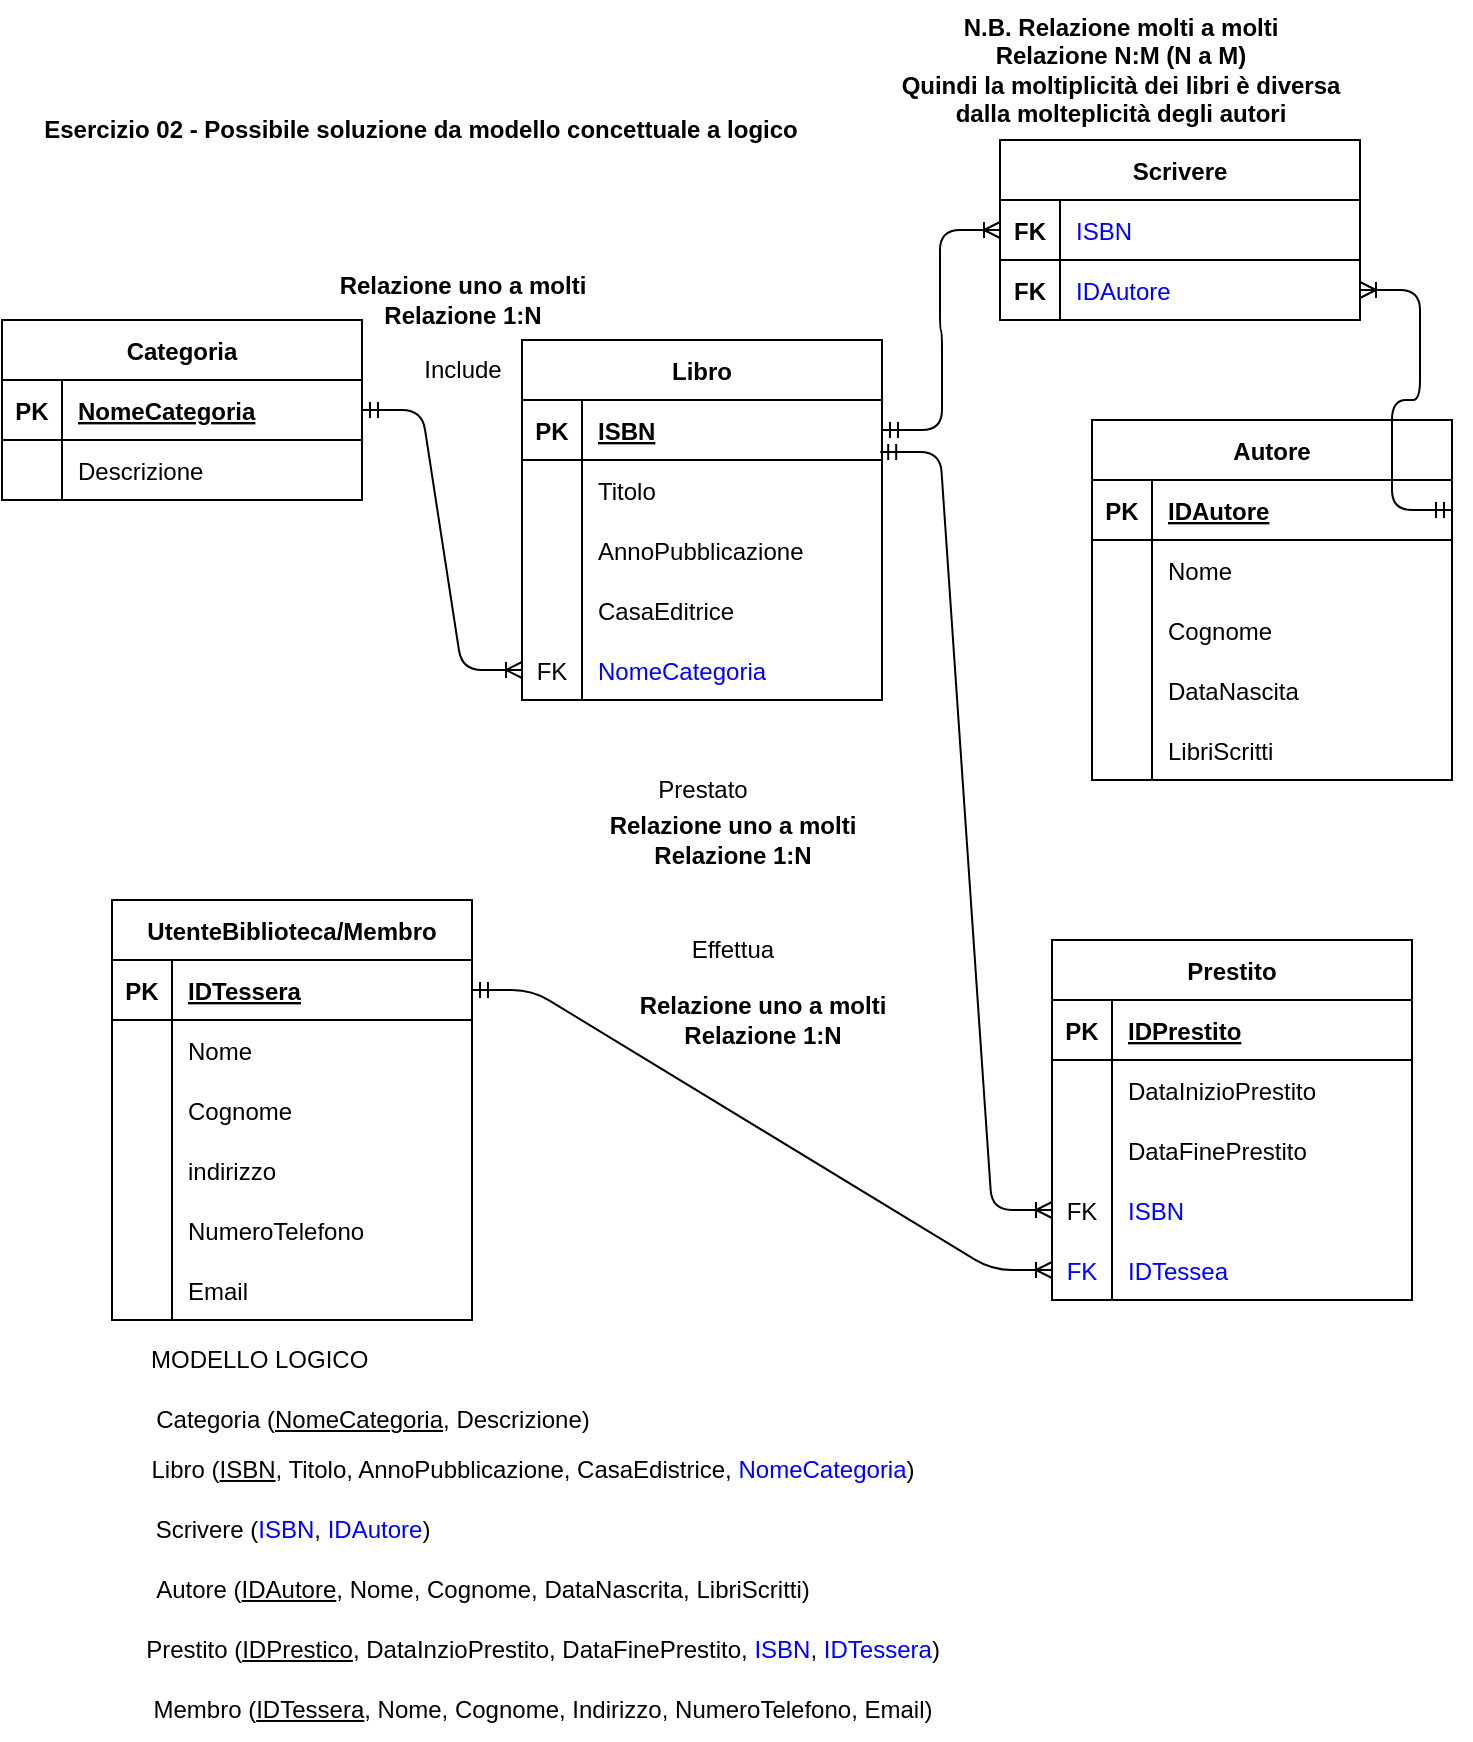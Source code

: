 <mxfile>
    <diagram name="Da_ModelloConcettuale_a_ModelloLogico" id="-yv5WGMzoX3IzLSdvMzi">
        <mxGraphModel dx="722" dy="692" grid="1" gridSize="10" guides="1" tooltips="1" connect="1" arrows="1" fold="1" page="1" pageScale="1" pageWidth="827" pageHeight="1169" math="0" shadow="0">
            <root>
                <mxCell id="J8HFRLxIJylvyj6Rzszp-0"/>
                <mxCell id="J8HFRLxIJylvyj6Rzszp-1" parent="J8HFRLxIJylvyj6Rzszp-0"/>
                <mxCell id="J8HFRLxIJylvyj6Rzszp-2" value="Libro" style="shape=table;startSize=30;container=1;collapsible=1;childLayout=tableLayout;fixedRows=1;rowLines=0;fontStyle=1;align=center;resizeLast=1;" parent="J8HFRLxIJylvyj6Rzszp-1" vertex="1">
                    <mxGeometry x="265" y="170" width="180" height="180" as="geometry"/>
                </mxCell>
                <mxCell id="J8HFRLxIJylvyj6Rzszp-3" value="" style="shape=tableRow;horizontal=0;startSize=0;swimlaneHead=0;swimlaneBody=0;fillColor=none;collapsible=0;dropTarget=0;points=[[0,0.5],[1,0.5]];portConstraint=eastwest;top=0;left=0;right=0;bottom=1;" parent="J8HFRLxIJylvyj6Rzszp-2" vertex="1">
                    <mxGeometry y="30" width="180" height="30" as="geometry"/>
                </mxCell>
                <mxCell id="J8HFRLxIJylvyj6Rzszp-4" value="PK" style="shape=partialRectangle;connectable=0;fillColor=none;top=0;left=0;bottom=0;right=0;fontStyle=1;overflow=hidden;" parent="J8HFRLxIJylvyj6Rzszp-3" vertex="1">
                    <mxGeometry width="30" height="30" as="geometry">
                        <mxRectangle width="30" height="30" as="alternateBounds"/>
                    </mxGeometry>
                </mxCell>
                <mxCell id="J8HFRLxIJylvyj6Rzszp-5" value="ISBN" style="shape=partialRectangle;connectable=0;fillColor=none;top=0;left=0;bottom=0;right=0;align=left;spacingLeft=6;fontStyle=5;overflow=hidden;" parent="J8HFRLxIJylvyj6Rzszp-3" vertex="1">
                    <mxGeometry x="30" width="150" height="30" as="geometry">
                        <mxRectangle width="150" height="30" as="alternateBounds"/>
                    </mxGeometry>
                </mxCell>
                <mxCell id="J8HFRLxIJylvyj6Rzszp-6" value="" style="shape=tableRow;horizontal=0;startSize=0;swimlaneHead=0;swimlaneBody=0;fillColor=none;collapsible=0;dropTarget=0;points=[[0,0.5],[1,0.5]];portConstraint=eastwest;top=0;left=0;right=0;bottom=0;" parent="J8HFRLxIJylvyj6Rzszp-2" vertex="1">
                    <mxGeometry y="60" width="180" height="30" as="geometry"/>
                </mxCell>
                <mxCell id="J8HFRLxIJylvyj6Rzszp-7" value="" style="shape=partialRectangle;connectable=0;fillColor=none;top=0;left=0;bottom=0;right=0;editable=1;overflow=hidden;" parent="J8HFRLxIJylvyj6Rzszp-6" vertex="1">
                    <mxGeometry width="30" height="30" as="geometry">
                        <mxRectangle width="30" height="30" as="alternateBounds"/>
                    </mxGeometry>
                </mxCell>
                <mxCell id="J8HFRLxIJylvyj6Rzszp-8" value="Titolo" style="shape=partialRectangle;connectable=0;fillColor=none;top=0;left=0;bottom=0;right=0;align=left;spacingLeft=6;overflow=hidden;" parent="J8HFRLxIJylvyj6Rzszp-6" vertex="1">
                    <mxGeometry x="30" width="150" height="30" as="geometry">
                        <mxRectangle width="150" height="30" as="alternateBounds"/>
                    </mxGeometry>
                </mxCell>
                <mxCell id="J8HFRLxIJylvyj6Rzszp-9" value="" style="shape=tableRow;horizontal=0;startSize=0;swimlaneHead=0;swimlaneBody=0;fillColor=none;collapsible=0;dropTarget=0;points=[[0,0.5],[1,0.5]];portConstraint=eastwest;top=0;left=0;right=0;bottom=0;" parent="J8HFRLxIJylvyj6Rzszp-2" vertex="1">
                    <mxGeometry y="90" width="180" height="30" as="geometry"/>
                </mxCell>
                <mxCell id="J8HFRLxIJylvyj6Rzszp-10" value="" style="shape=partialRectangle;connectable=0;fillColor=none;top=0;left=0;bottom=0;right=0;editable=1;overflow=hidden;" parent="J8HFRLxIJylvyj6Rzszp-9" vertex="1">
                    <mxGeometry width="30" height="30" as="geometry">
                        <mxRectangle width="30" height="30" as="alternateBounds"/>
                    </mxGeometry>
                </mxCell>
                <mxCell id="J8HFRLxIJylvyj6Rzszp-11" value="AnnoPubblicazione" style="shape=partialRectangle;connectable=0;fillColor=none;top=0;left=0;bottom=0;right=0;align=left;spacingLeft=6;overflow=hidden;" parent="J8HFRLxIJylvyj6Rzszp-9" vertex="1">
                    <mxGeometry x="30" width="150" height="30" as="geometry">
                        <mxRectangle width="150" height="30" as="alternateBounds"/>
                    </mxGeometry>
                </mxCell>
                <mxCell id="J8HFRLxIJylvyj6Rzszp-12" value="" style="shape=tableRow;horizontal=0;startSize=0;swimlaneHead=0;swimlaneBody=0;fillColor=none;collapsible=0;dropTarget=0;points=[[0,0.5],[1,0.5]];portConstraint=eastwest;top=0;left=0;right=0;bottom=0;" parent="J8HFRLxIJylvyj6Rzszp-2" vertex="1">
                    <mxGeometry y="120" width="180" height="30" as="geometry"/>
                </mxCell>
                <mxCell id="J8HFRLxIJylvyj6Rzszp-13" value="" style="shape=partialRectangle;connectable=0;fillColor=none;top=0;left=0;bottom=0;right=0;editable=1;overflow=hidden;" parent="J8HFRLxIJylvyj6Rzszp-12" vertex="1">
                    <mxGeometry width="30" height="30" as="geometry">
                        <mxRectangle width="30" height="30" as="alternateBounds"/>
                    </mxGeometry>
                </mxCell>
                <mxCell id="J8HFRLxIJylvyj6Rzszp-14" value="CasaEditrice" style="shape=partialRectangle;connectable=0;fillColor=none;top=0;left=0;bottom=0;right=0;align=left;spacingLeft=6;overflow=hidden;" parent="J8HFRLxIJylvyj6Rzszp-12" vertex="1">
                    <mxGeometry x="30" width="150" height="30" as="geometry">
                        <mxRectangle width="150" height="30" as="alternateBounds"/>
                    </mxGeometry>
                </mxCell>
                <mxCell id="-wBrcG07bAJu_J_vDxZs-6" value="" style="shape=tableRow;horizontal=0;startSize=0;swimlaneHead=0;swimlaneBody=0;fillColor=none;collapsible=0;dropTarget=0;points=[[0,0.5],[1,0.5]];portConstraint=eastwest;top=0;left=0;right=0;bottom=0;" parent="J8HFRLxIJylvyj6Rzszp-2" vertex="1">
                    <mxGeometry y="150" width="180" height="30" as="geometry"/>
                </mxCell>
                <mxCell id="-wBrcG07bAJu_J_vDxZs-7" value="FK" style="shape=partialRectangle;connectable=0;fillColor=none;top=0;left=0;bottom=0;right=0;fontStyle=0;overflow=hidden;" parent="-wBrcG07bAJu_J_vDxZs-6" vertex="1">
                    <mxGeometry width="30" height="30" as="geometry">
                        <mxRectangle width="30" height="30" as="alternateBounds"/>
                    </mxGeometry>
                </mxCell>
                <mxCell id="-wBrcG07bAJu_J_vDxZs-8" value="NomeCategoria" style="shape=partialRectangle;connectable=0;fillColor=none;top=0;left=0;bottom=0;right=0;align=left;spacingLeft=6;fontStyle=0;overflow=hidden;fontColor=#0000FF;" parent="-wBrcG07bAJu_J_vDxZs-6" vertex="1">
                    <mxGeometry x="30" width="150" height="30" as="geometry">
                        <mxRectangle width="150" height="30" as="alternateBounds"/>
                    </mxGeometry>
                </mxCell>
                <mxCell id="J8HFRLxIJylvyj6Rzszp-15" value="Categoria" style="shape=table;startSize=30;container=1;collapsible=1;childLayout=tableLayout;fixedRows=1;rowLines=0;fontStyle=1;align=center;resizeLast=1;" parent="J8HFRLxIJylvyj6Rzszp-1" vertex="1">
                    <mxGeometry x="5" y="160" width="180" height="90" as="geometry"/>
                </mxCell>
                <mxCell id="J8HFRLxIJylvyj6Rzszp-16" value="" style="shape=tableRow;horizontal=0;startSize=0;swimlaneHead=0;swimlaneBody=0;fillColor=none;collapsible=0;dropTarget=0;points=[[0,0.5],[1,0.5]];portConstraint=eastwest;top=0;left=0;right=0;bottom=1;" parent="J8HFRLxIJylvyj6Rzszp-15" vertex="1">
                    <mxGeometry y="30" width="180" height="30" as="geometry"/>
                </mxCell>
                <mxCell id="J8HFRLxIJylvyj6Rzszp-17" value="PK" style="shape=partialRectangle;connectable=0;fillColor=none;top=0;left=0;bottom=0;right=0;fontStyle=1;overflow=hidden;" parent="J8HFRLxIJylvyj6Rzszp-16" vertex="1">
                    <mxGeometry width="30" height="30" as="geometry">
                        <mxRectangle width="30" height="30" as="alternateBounds"/>
                    </mxGeometry>
                </mxCell>
                <mxCell id="J8HFRLxIJylvyj6Rzszp-18" value="NomeCategoria" style="shape=partialRectangle;connectable=0;fillColor=none;top=0;left=0;bottom=0;right=0;align=left;spacingLeft=6;fontStyle=5;overflow=hidden;" parent="J8HFRLxIJylvyj6Rzszp-16" vertex="1">
                    <mxGeometry x="30" width="150" height="30" as="geometry">
                        <mxRectangle width="150" height="30" as="alternateBounds"/>
                    </mxGeometry>
                </mxCell>
                <mxCell id="J8HFRLxIJylvyj6Rzszp-19" value="" style="shape=tableRow;horizontal=0;startSize=0;swimlaneHead=0;swimlaneBody=0;fillColor=none;collapsible=0;dropTarget=0;points=[[0,0.5],[1,0.5]];portConstraint=eastwest;top=0;left=0;right=0;bottom=0;" parent="J8HFRLxIJylvyj6Rzszp-15" vertex="1">
                    <mxGeometry y="60" width="180" height="30" as="geometry"/>
                </mxCell>
                <mxCell id="J8HFRLxIJylvyj6Rzszp-20" value="" style="shape=partialRectangle;connectable=0;fillColor=none;top=0;left=0;bottom=0;right=0;editable=1;overflow=hidden;" parent="J8HFRLxIJylvyj6Rzszp-19" vertex="1">
                    <mxGeometry width="30" height="30" as="geometry">
                        <mxRectangle width="30" height="30" as="alternateBounds"/>
                    </mxGeometry>
                </mxCell>
                <mxCell id="J8HFRLxIJylvyj6Rzszp-21" value="Descrizione" style="shape=partialRectangle;connectable=0;fillColor=none;top=0;left=0;bottom=0;right=0;align=left;spacingLeft=6;overflow=hidden;" parent="J8HFRLxIJylvyj6Rzszp-19" vertex="1">
                    <mxGeometry x="30" width="150" height="30" as="geometry">
                        <mxRectangle width="150" height="30" as="alternateBounds"/>
                    </mxGeometry>
                </mxCell>
                <mxCell id="J8HFRLxIJylvyj6Rzszp-22" value="Autore" style="shape=table;startSize=30;container=1;collapsible=1;childLayout=tableLayout;fixedRows=1;rowLines=0;fontStyle=1;align=center;resizeLast=1;" parent="J8HFRLxIJylvyj6Rzszp-1" vertex="1">
                    <mxGeometry x="550" y="210" width="180" height="180" as="geometry"/>
                </mxCell>
                <mxCell id="J8HFRLxIJylvyj6Rzszp-23" value="" style="shape=tableRow;horizontal=0;startSize=0;swimlaneHead=0;swimlaneBody=0;fillColor=none;collapsible=0;dropTarget=0;points=[[0,0.5],[1,0.5]];portConstraint=eastwest;top=0;left=0;right=0;bottom=1;" parent="J8HFRLxIJylvyj6Rzszp-22" vertex="1">
                    <mxGeometry y="30" width="180" height="30" as="geometry"/>
                </mxCell>
                <mxCell id="J8HFRLxIJylvyj6Rzszp-24" value="PK" style="shape=partialRectangle;connectable=0;fillColor=none;top=0;left=0;bottom=0;right=0;fontStyle=1;overflow=hidden;" parent="J8HFRLxIJylvyj6Rzszp-23" vertex="1">
                    <mxGeometry width="30" height="30" as="geometry">
                        <mxRectangle width="30" height="30" as="alternateBounds"/>
                    </mxGeometry>
                </mxCell>
                <mxCell id="J8HFRLxIJylvyj6Rzszp-25" value="IDAutore" style="shape=partialRectangle;connectable=0;fillColor=none;top=0;left=0;bottom=0;right=0;align=left;spacingLeft=6;fontStyle=5;overflow=hidden;" parent="J8HFRLxIJylvyj6Rzszp-23" vertex="1">
                    <mxGeometry x="30" width="150" height="30" as="geometry">
                        <mxRectangle width="150" height="30" as="alternateBounds"/>
                    </mxGeometry>
                </mxCell>
                <mxCell id="J8HFRLxIJylvyj6Rzszp-26" value="" style="shape=tableRow;horizontal=0;startSize=0;swimlaneHead=0;swimlaneBody=0;fillColor=none;collapsible=0;dropTarget=0;points=[[0,0.5],[1,0.5]];portConstraint=eastwest;top=0;left=0;right=0;bottom=0;" parent="J8HFRLxIJylvyj6Rzszp-22" vertex="1">
                    <mxGeometry y="60" width="180" height="30" as="geometry"/>
                </mxCell>
                <mxCell id="J8HFRLxIJylvyj6Rzszp-27" value="" style="shape=partialRectangle;connectable=0;fillColor=none;top=0;left=0;bottom=0;right=0;editable=1;overflow=hidden;" parent="J8HFRLxIJylvyj6Rzszp-26" vertex="1">
                    <mxGeometry width="30" height="30" as="geometry">
                        <mxRectangle width="30" height="30" as="alternateBounds"/>
                    </mxGeometry>
                </mxCell>
                <mxCell id="J8HFRLxIJylvyj6Rzszp-28" value="Nome" style="shape=partialRectangle;connectable=0;fillColor=none;top=0;left=0;bottom=0;right=0;align=left;spacingLeft=6;overflow=hidden;" parent="J8HFRLxIJylvyj6Rzszp-26" vertex="1">
                    <mxGeometry x="30" width="150" height="30" as="geometry">
                        <mxRectangle width="150" height="30" as="alternateBounds"/>
                    </mxGeometry>
                </mxCell>
                <mxCell id="J8HFRLxIJylvyj6Rzszp-29" value="" style="shape=tableRow;horizontal=0;startSize=0;swimlaneHead=0;swimlaneBody=0;fillColor=none;collapsible=0;dropTarget=0;points=[[0,0.5],[1,0.5]];portConstraint=eastwest;top=0;left=0;right=0;bottom=0;" parent="J8HFRLxIJylvyj6Rzszp-22" vertex="1">
                    <mxGeometry y="90" width="180" height="30" as="geometry"/>
                </mxCell>
                <mxCell id="J8HFRLxIJylvyj6Rzszp-30" value="" style="shape=partialRectangle;connectable=0;fillColor=none;top=0;left=0;bottom=0;right=0;editable=1;overflow=hidden;" parent="J8HFRLxIJylvyj6Rzszp-29" vertex="1">
                    <mxGeometry width="30" height="30" as="geometry">
                        <mxRectangle width="30" height="30" as="alternateBounds"/>
                    </mxGeometry>
                </mxCell>
                <mxCell id="J8HFRLxIJylvyj6Rzszp-31" value="Cognome" style="shape=partialRectangle;connectable=0;fillColor=none;top=0;left=0;bottom=0;right=0;align=left;spacingLeft=6;overflow=hidden;" parent="J8HFRLxIJylvyj6Rzszp-29" vertex="1">
                    <mxGeometry x="30" width="150" height="30" as="geometry">
                        <mxRectangle width="150" height="30" as="alternateBounds"/>
                    </mxGeometry>
                </mxCell>
                <mxCell id="J8HFRLxIJylvyj6Rzszp-32" value="" style="shape=tableRow;horizontal=0;startSize=0;swimlaneHead=0;swimlaneBody=0;fillColor=none;collapsible=0;dropTarget=0;points=[[0,0.5],[1,0.5]];portConstraint=eastwest;top=0;left=0;right=0;bottom=0;" parent="J8HFRLxIJylvyj6Rzszp-22" vertex="1">
                    <mxGeometry y="120" width="180" height="30" as="geometry"/>
                </mxCell>
                <mxCell id="J8HFRLxIJylvyj6Rzszp-33" value="" style="shape=partialRectangle;connectable=0;fillColor=none;top=0;left=0;bottom=0;right=0;editable=1;overflow=hidden;" parent="J8HFRLxIJylvyj6Rzszp-32" vertex="1">
                    <mxGeometry width="30" height="30" as="geometry">
                        <mxRectangle width="30" height="30" as="alternateBounds"/>
                    </mxGeometry>
                </mxCell>
                <mxCell id="J8HFRLxIJylvyj6Rzszp-34" value="DataNascita" style="shape=partialRectangle;connectable=0;fillColor=none;top=0;left=0;bottom=0;right=0;align=left;spacingLeft=6;overflow=hidden;" parent="J8HFRLxIJylvyj6Rzszp-32" vertex="1">
                    <mxGeometry x="30" width="150" height="30" as="geometry">
                        <mxRectangle width="150" height="30" as="alternateBounds"/>
                    </mxGeometry>
                </mxCell>
                <mxCell id="J8HFRLxIJylvyj6Rzszp-35" style="shape=tableRow;horizontal=0;startSize=0;swimlaneHead=0;swimlaneBody=0;fillColor=none;collapsible=0;dropTarget=0;points=[[0,0.5],[1,0.5]];portConstraint=eastwest;top=0;left=0;right=0;bottom=0;" parent="J8HFRLxIJylvyj6Rzszp-22" vertex="1">
                    <mxGeometry y="150" width="180" height="30" as="geometry"/>
                </mxCell>
                <mxCell id="J8HFRLxIJylvyj6Rzszp-36" style="shape=partialRectangle;connectable=0;fillColor=none;top=0;left=0;bottom=0;right=0;editable=1;overflow=hidden;" parent="J8HFRLxIJylvyj6Rzszp-35" vertex="1">
                    <mxGeometry width="30" height="30" as="geometry">
                        <mxRectangle width="30" height="30" as="alternateBounds"/>
                    </mxGeometry>
                </mxCell>
                <mxCell id="J8HFRLxIJylvyj6Rzszp-37" value="LibriScritti" style="shape=partialRectangle;connectable=0;fillColor=none;top=0;left=0;bottom=0;right=0;align=left;spacingLeft=6;overflow=hidden;" parent="J8HFRLxIJylvyj6Rzszp-35" vertex="1">
                    <mxGeometry x="30" width="150" height="30" as="geometry">
                        <mxRectangle width="150" height="30" as="alternateBounds"/>
                    </mxGeometry>
                </mxCell>
                <mxCell id="J8HFRLxIJylvyj6Rzszp-38" value="UtenteBiblioteca/Membro" style="shape=table;startSize=30;container=1;collapsible=1;childLayout=tableLayout;fixedRows=1;rowLines=0;fontStyle=1;align=center;resizeLast=1;" parent="J8HFRLxIJylvyj6Rzszp-1" vertex="1">
                    <mxGeometry x="60" y="450" width="180" height="210" as="geometry"/>
                </mxCell>
                <mxCell id="J8HFRLxIJylvyj6Rzszp-39" value="" style="shape=tableRow;horizontal=0;startSize=0;swimlaneHead=0;swimlaneBody=0;fillColor=none;collapsible=0;dropTarget=0;points=[[0,0.5],[1,0.5]];portConstraint=eastwest;top=0;left=0;right=0;bottom=1;" parent="J8HFRLxIJylvyj6Rzszp-38" vertex="1">
                    <mxGeometry y="30" width="180" height="30" as="geometry"/>
                </mxCell>
                <mxCell id="J8HFRLxIJylvyj6Rzszp-40" value="PK" style="shape=partialRectangle;connectable=0;fillColor=none;top=0;left=0;bottom=0;right=0;fontStyle=1;overflow=hidden;" parent="J8HFRLxIJylvyj6Rzszp-39" vertex="1">
                    <mxGeometry width="30" height="30" as="geometry">
                        <mxRectangle width="30" height="30" as="alternateBounds"/>
                    </mxGeometry>
                </mxCell>
                <mxCell id="J8HFRLxIJylvyj6Rzszp-41" value="IDTessera" style="shape=partialRectangle;connectable=0;fillColor=none;top=0;left=0;bottom=0;right=0;align=left;spacingLeft=6;fontStyle=5;overflow=hidden;" parent="J8HFRLxIJylvyj6Rzszp-39" vertex="1">
                    <mxGeometry x="30" width="150" height="30" as="geometry">
                        <mxRectangle width="150" height="30" as="alternateBounds"/>
                    </mxGeometry>
                </mxCell>
                <mxCell id="J8HFRLxIJylvyj6Rzszp-42" value="" style="shape=tableRow;horizontal=0;startSize=0;swimlaneHead=0;swimlaneBody=0;fillColor=none;collapsible=0;dropTarget=0;points=[[0,0.5],[1,0.5]];portConstraint=eastwest;top=0;left=0;right=0;bottom=0;" parent="J8HFRLxIJylvyj6Rzszp-38" vertex="1">
                    <mxGeometry y="60" width="180" height="30" as="geometry"/>
                </mxCell>
                <mxCell id="J8HFRLxIJylvyj6Rzszp-43" value="" style="shape=partialRectangle;connectable=0;fillColor=none;top=0;left=0;bottom=0;right=0;editable=1;overflow=hidden;" parent="J8HFRLxIJylvyj6Rzszp-42" vertex="1">
                    <mxGeometry width="30" height="30" as="geometry">
                        <mxRectangle width="30" height="30" as="alternateBounds"/>
                    </mxGeometry>
                </mxCell>
                <mxCell id="J8HFRLxIJylvyj6Rzszp-44" value="Nome" style="shape=partialRectangle;connectable=0;fillColor=none;top=0;left=0;bottom=0;right=0;align=left;spacingLeft=6;overflow=hidden;" parent="J8HFRLxIJylvyj6Rzszp-42" vertex="1">
                    <mxGeometry x="30" width="150" height="30" as="geometry">
                        <mxRectangle width="150" height="30" as="alternateBounds"/>
                    </mxGeometry>
                </mxCell>
                <mxCell id="J8HFRLxIJylvyj6Rzszp-45" value="" style="shape=tableRow;horizontal=0;startSize=0;swimlaneHead=0;swimlaneBody=0;fillColor=none;collapsible=0;dropTarget=0;points=[[0,0.5],[1,0.5]];portConstraint=eastwest;top=0;left=0;right=0;bottom=0;" parent="J8HFRLxIJylvyj6Rzszp-38" vertex="1">
                    <mxGeometry y="90" width="180" height="30" as="geometry"/>
                </mxCell>
                <mxCell id="J8HFRLxIJylvyj6Rzszp-46" value="" style="shape=partialRectangle;connectable=0;fillColor=none;top=0;left=0;bottom=0;right=0;editable=1;overflow=hidden;" parent="J8HFRLxIJylvyj6Rzszp-45" vertex="1">
                    <mxGeometry width="30" height="30" as="geometry">
                        <mxRectangle width="30" height="30" as="alternateBounds"/>
                    </mxGeometry>
                </mxCell>
                <mxCell id="J8HFRLxIJylvyj6Rzszp-47" value="Cognome" style="shape=partialRectangle;connectable=0;fillColor=none;top=0;left=0;bottom=0;right=0;align=left;spacingLeft=6;overflow=hidden;" parent="J8HFRLxIJylvyj6Rzszp-45" vertex="1">
                    <mxGeometry x="30" width="150" height="30" as="geometry">
                        <mxRectangle width="150" height="30" as="alternateBounds"/>
                    </mxGeometry>
                </mxCell>
                <mxCell id="J8HFRLxIJylvyj6Rzszp-48" value="" style="shape=tableRow;horizontal=0;startSize=0;swimlaneHead=0;swimlaneBody=0;fillColor=none;collapsible=0;dropTarget=0;points=[[0,0.5],[1,0.5]];portConstraint=eastwest;top=0;left=0;right=0;bottom=0;" parent="J8HFRLxIJylvyj6Rzszp-38" vertex="1">
                    <mxGeometry y="120" width="180" height="30" as="geometry"/>
                </mxCell>
                <mxCell id="J8HFRLxIJylvyj6Rzszp-49" value="" style="shape=partialRectangle;connectable=0;fillColor=none;top=0;left=0;bottom=0;right=0;editable=1;overflow=hidden;" parent="J8HFRLxIJylvyj6Rzszp-48" vertex="1">
                    <mxGeometry width="30" height="30" as="geometry">
                        <mxRectangle width="30" height="30" as="alternateBounds"/>
                    </mxGeometry>
                </mxCell>
                <mxCell id="J8HFRLxIJylvyj6Rzszp-50" value="indirizzo" style="shape=partialRectangle;connectable=0;fillColor=none;top=0;left=0;bottom=0;right=0;align=left;spacingLeft=6;overflow=hidden;" parent="J8HFRLxIJylvyj6Rzszp-48" vertex="1">
                    <mxGeometry x="30" width="150" height="30" as="geometry">
                        <mxRectangle width="150" height="30" as="alternateBounds"/>
                    </mxGeometry>
                </mxCell>
                <mxCell id="J8HFRLxIJylvyj6Rzszp-51" style="shape=tableRow;horizontal=0;startSize=0;swimlaneHead=0;swimlaneBody=0;fillColor=none;collapsible=0;dropTarget=0;points=[[0,0.5],[1,0.5]];portConstraint=eastwest;top=0;left=0;right=0;bottom=0;" parent="J8HFRLxIJylvyj6Rzszp-38" vertex="1">
                    <mxGeometry y="150" width="180" height="30" as="geometry"/>
                </mxCell>
                <mxCell id="J8HFRLxIJylvyj6Rzszp-52" style="shape=partialRectangle;connectable=0;fillColor=none;top=0;left=0;bottom=0;right=0;editable=1;overflow=hidden;" parent="J8HFRLxIJylvyj6Rzszp-51" vertex="1">
                    <mxGeometry width="30" height="30" as="geometry">
                        <mxRectangle width="30" height="30" as="alternateBounds"/>
                    </mxGeometry>
                </mxCell>
                <mxCell id="J8HFRLxIJylvyj6Rzszp-53" value="NumeroTelefono" style="shape=partialRectangle;connectable=0;fillColor=none;top=0;left=0;bottom=0;right=0;align=left;spacingLeft=6;overflow=hidden;" parent="J8HFRLxIJylvyj6Rzszp-51" vertex="1">
                    <mxGeometry x="30" width="150" height="30" as="geometry">
                        <mxRectangle width="150" height="30" as="alternateBounds"/>
                    </mxGeometry>
                </mxCell>
                <mxCell id="J8HFRLxIJylvyj6Rzszp-54" style="shape=tableRow;horizontal=0;startSize=0;swimlaneHead=0;swimlaneBody=0;fillColor=none;collapsible=0;dropTarget=0;points=[[0,0.5],[1,0.5]];portConstraint=eastwest;top=0;left=0;right=0;bottom=0;" parent="J8HFRLxIJylvyj6Rzszp-38" vertex="1">
                    <mxGeometry y="180" width="180" height="30" as="geometry"/>
                </mxCell>
                <mxCell id="J8HFRLxIJylvyj6Rzszp-55" style="shape=partialRectangle;connectable=0;fillColor=none;top=0;left=0;bottom=0;right=0;editable=1;overflow=hidden;" parent="J8HFRLxIJylvyj6Rzszp-54" vertex="1">
                    <mxGeometry width="30" height="30" as="geometry">
                        <mxRectangle width="30" height="30" as="alternateBounds"/>
                    </mxGeometry>
                </mxCell>
                <mxCell id="J8HFRLxIJylvyj6Rzszp-56" value="Email" style="shape=partialRectangle;connectable=0;fillColor=none;top=0;left=0;bottom=0;right=0;align=left;spacingLeft=6;overflow=hidden;" parent="J8HFRLxIJylvyj6Rzszp-54" vertex="1">
                    <mxGeometry x="30" width="150" height="30" as="geometry">
                        <mxRectangle width="150" height="30" as="alternateBounds"/>
                    </mxGeometry>
                </mxCell>
                <mxCell id="J8HFRLxIJylvyj6Rzszp-57" value="Prestito" style="shape=table;startSize=30;container=1;collapsible=1;childLayout=tableLayout;fixedRows=1;rowLines=0;fontStyle=1;align=center;resizeLast=1;" parent="J8HFRLxIJylvyj6Rzszp-1" vertex="1">
                    <mxGeometry x="530" y="470" width="180" height="180" as="geometry"/>
                </mxCell>
                <mxCell id="J8HFRLxIJylvyj6Rzszp-58" value="" style="shape=tableRow;horizontal=0;startSize=0;swimlaneHead=0;swimlaneBody=0;fillColor=none;collapsible=0;dropTarget=0;points=[[0,0.5],[1,0.5]];portConstraint=eastwest;top=0;left=0;right=0;bottom=1;" parent="J8HFRLxIJylvyj6Rzszp-57" vertex="1">
                    <mxGeometry y="30" width="180" height="30" as="geometry"/>
                </mxCell>
                <mxCell id="J8HFRLxIJylvyj6Rzszp-59" value="PK" style="shape=partialRectangle;connectable=0;fillColor=none;top=0;left=0;bottom=0;right=0;fontStyle=1;overflow=hidden;" parent="J8HFRLxIJylvyj6Rzszp-58" vertex="1">
                    <mxGeometry width="30" height="30" as="geometry">
                        <mxRectangle width="30" height="30" as="alternateBounds"/>
                    </mxGeometry>
                </mxCell>
                <mxCell id="J8HFRLxIJylvyj6Rzszp-60" value="IDPrestito" style="shape=partialRectangle;connectable=0;fillColor=none;top=0;left=0;bottom=0;right=0;align=left;spacingLeft=6;fontStyle=5;overflow=hidden;" parent="J8HFRLxIJylvyj6Rzszp-58" vertex="1">
                    <mxGeometry x="30" width="150" height="30" as="geometry">
                        <mxRectangle width="150" height="30" as="alternateBounds"/>
                    </mxGeometry>
                </mxCell>
                <mxCell id="J8HFRLxIJylvyj6Rzszp-61" value="" style="shape=tableRow;horizontal=0;startSize=0;swimlaneHead=0;swimlaneBody=0;fillColor=none;collapsible=0;dropTarget=0;points=[[0,0.5],[1,0.5]];portConstraint=eastwest;top=0;left=0;right=0;bottom=0;" parent="J8HFRLxIJylvyj6Rzszp-57" vertex="1">
                    <mxGeometry y="60" width="180" height="30" as="geometry"/>
                </mxCell>
                <mxCell id="J8HFRLxIJylvyj6Rzszp-62" value="" style="shape=partialRectangle;connectable=0;fillColor=none;top=0;left=0;bottom=0;right=0;editable=1;overflow=hidden;" parent="J8HFRLxIJylvyj6Rzszp-61" vertex="1">
                    <mxGeometry width="30" height="30" as="geometry">
                        <mxRectangle width="30" height="30" as="alternateBounds"/>
                    </mxGeometry>
                </mxCell>
                <mxCell id="J8HFRLxIJylvyj6Rzszp-63" value="DataInizioPrestito" style="shape=partialRectangle;connectable=0;fillColor=none;top=0;left=0;bottom=0;right=0;align=left;spacingLeft=6;overflow=hidden;" parent="J8HFRLxIJylvyj6Rzszp-61" vertex="1">
                    <mxGeometry x="30" width="150" height="30" as="geometry">
                        <mxRectangle width="150" height="30" as="alternateBounds"/>
                    </mxGeometry>
                </mxCell>
                <mxCell id="J8HFRLxIJylvyj6Rzszp-64" value="" style="shape=tableRow;horizontal=0;startSize=0;swimlaneHead=0;swimlaneBody=0;fillColor=none;collapsible=0;dropTarget=0;points=[[0,0.5],[1,0.5]];portConstraint=eastwest;top=0;left=0;right=0;bottom=0;" parent="J8HFRLxIJylvyj6Rzszp-57" vertex="1">
                    <mxGeometry y="90" width="180" height="30" as="geometry"/>
                </mxCell>
                <mxCell id="J8HFRLxIJylvyj6Rzszp-65" value="" style="shape=partialRectangle;connectable=0;fillColor=none;top=0;left=0;bottom=0;right=0;editable=1;overflow=hidden;" parent="J8HFRLxIJylvyj6Rzszp-64" vertex="1">
                    <mxGeometry width="30" height="30" as="geometry">
                        <mxRectangle width="30" height="30" as="alternateBounds"/>
                    </mxGeometry>
                </mxCell>
                <mxCell id="J8HFRLxIJylvyj6Rzszp-66" value="DataFinePrestito" style="shape=partialRectangle;connectable=0;fillColor=none;top=0;left=0;bottom=0;right=0;align=left;spacingLeft=6;overflow=hidden;" parent="J8HFRLxIJylvyj6Rzszp-64" vertex="1">
                    <mxGeometry x="30" width="150" height="30" as="geometry">
                        <mxRectangle width="150" height="30" as="alternateBounds"/>
                    </mxGeometry>
                </mxCell>
                <mxCell id="sya8sGQ9NlwlndMIAzwQ-17" value="" style="shape=tableRow;horizontal=0;startSize=0;swimlaneHead=0;swimlaneBody=0;fillColor=none;collapsible=0;dropTarget=0;points=[[0,0.5],[1,0.5]];portConstraint=eastwest;top=0;left=0;right=0;bottom=0;fontColor=#000000;" parent="J8HFRLxIJylvyj6Rzszp-57" vertex="1">
                    <mxGeometry y="120" width="180" height="30" as="geometry"/>
                </mxCell>
                <mxCell id="sya8sGQ9NlwlndMIAzwQ-18" value="FK" style="shape=partialRectangle;connectable=0;fillColor=none;top=0;left=0;bottom=0;right=0;fontStyle=0;overflow=hidden;fontColor=#000000;" parent="sya8sGQ9NlwlndMIAzwQ-17" vertex="1">
                    <mxGeometry width="30" height="30" as="geometry">
                        <mxRectangle width="30" height="30" as="alternateBounds"/>
                    </mxGeometry>
                </mxCell>
                <mxCell id="sya8sGQ9NlwlndMIAzwQ-19" value="ISBN" style="shape=partialRectangle;connectable=0;fillColor=none;top=0;left=0;bottom=0;right=0;align=left;spacingLeft=6;fontStyle=0;overflow=hidden;fontColor=#0000FF;" parent="sya8sGQ9NlwlndMIAzwQ-17" vertex="1">
                    <mxGeometry x="30" width="150" height="30" as="geometry">
                        <mxRectangle width="150" height="30" as="alternateBounds"/>
                    </mxGeometry>
                </mxCell>
                <mxCell id="sya8sGQ9NlwlndMIAzwQ-20" value="" style="shape=tableRow;horizontal=0;startSize=0;swimlaneHead=0;swimlaneBody=0;fillColor=none;collapsible=0;dropTarget=0;points=[[0,0.5],[1,0.5]];portConstraint=eastwest;top=0;left=0;right=0;bottom=0;fontColor=#0000FF;" parent="J8HFRLxIJylvyj6Rzszp-57" vertex="1">
                    <mxGeometry y="150" width="180" height="30" as="geometry"/>
                </mxCell>
                <mxCell id="sya8sGQ9NlwlndMIAzwQ-21" value="FK" style="shape=partialRectangle;connectable=0;fillColor=none;top=0;left=0;bottom=0;right=0;fontStyle=0;overflow=hidden;fontColor=#0000FF;" parent="sya8sGQ9NlwlndMIAzwQ-20" vertex="1">
                    <mxGeometry width="30" height="30" as="geometry">
                        <mxRectangle width="30" height="30" as="alternateBounds"/>
                    </mxGeometry>
                </mxCell>
                <mxCell id="sya8sGQ9NlwlndMIAzwQ-22" value="IDTessea" style="shape=partialRectangle;connectable=0;fillColor=none;top=0;left=0;bottom=0;right=0;align=left;spacingLeft=6;fontStyle=0;overflow=hidden;fontColor=#0000FF;" parent="sya8sGQ9NlwlndMIAzwQ-20" vertex="1">
                    <mxGeometry x="30" width="150" height="30" as="geometry">
                        <mxRectangle width="150" height="30" as="alternateBounds"/>
                    </mxGeometry>
                </mxCell>
                <mxCell id="J8HFRLxIJylvyj6Rzszp-67" value="Include" style="text;html=1;align=center;verticalAlign=middle;resizable=0;points=[];autosize=1;strokeColor=none;fillColor=none;" parent="J8HFRLxIJylvyj6Rzszp-1" vertex="1">
                    <mxGeometry x="205" y="170" width="60" height="30" as="geometry"/>
                </mxCell>
                <mxCell id="J8HFRLxIJylvyj6Rzszp-70" value="N.B. Relazione molti a molti&lt;br&gt;Relazione N:M (N a M)&lt;br&gt;Quindi la moltiplicità dei libri è diversa&lt;br&gt;dalla molteplicità degli autori" style="text;html=1;align=center;verticalAlign=middle;resizable=0;points=[];autosize=1;strokeColor=none;fillColor=none;fontStyle=1" parent="J8HFRLxIJylvyj6Rzszp-1" vertex="1">
                    <mxGeometry x="444" width="240" height="70" as="geometry"/>
                </mxCell>
                <mxCell id="J8HFRLxIJylvyj6Rzszp-72" value="Effettua" style="text;html=1;align=center;verticalAlign=middle;resizable=0;points=[];autosize=1;strokeColor=none;fillColor=none;" parent="J8HFRLxIJylvyj6Rzszp-1" vertex="1">
                    <mxGeometry x="340" y="460" width="60" height="30" as="geometry"/>
                </mxCell>
                <mxCell id="J8HFRLxIJylvyj6Rzszp-74" value="Prestato" style="text;html=1;align=center;verticalAlign=middle;resizable=0;points=[];autosize=1;strokeColor=none;fillColor=none;" parent="J8HFRLxIJylvyj6Rzszp-1" vertex="1">
                    <mxGeometry x="320" y="380" width="70" height="30" as="geometry"/>
                </mxCell>
                <mxCell id="J8HFRLxIJylvyj6Rzszp-75" value="Esercizio 02 - Possibile soluzione da modello concettuale a logico" style="text;html=1;align=center;verticalAlign=middle;resizable=0;points=[];autosize=1;strokeColor=none;fillColor=none;fontStyle=1" parent="J8HFRLxIJylvyj6Rzszp-1" vertex="1">
                    <mxGeometry x="14" y="50" width="400" height="30" as="geometry"/>
                </mxCell>
                <mxCell id="J8HFRLxIJylvyj6Rzszp-77" value="Relazione uno a molti&lt;br&gt;Relazione 1:N" style="text;html=1;align=center;verticalAlign=middle;resizable=0;points=[];autosize=1;strokeColor=none;fillColor=none;fontStyle=1" parent="J8HFRLxIJylvyj6Rzszp-1" vertex="1">
                    <mxGeometry x="160" y="130" width="150" height="40" as="geometry"/>
                </mxCell>
                <mxCell id="J8HFRLxIJylvyj6Rzszp-78" value="Relazione uno a molti&lt;br&gt;Relazione 1:N" style="text;html=1;align=center;verticalAlign=middle;resizable=0;points=[];autosize=1;strokeColor=none;fillColor=none;fontStyle=1" parent="J8HFRLxIJylvyj6Rzszp-1" vertex="1">
                    <mxGeometry x="310" y="490" width="150" height="40" as="geometry"/>
                </mxCell>
                <mxCell id="J8HFRLxIJylvyj6Rzszp-79" value="Relazione uno a molti&lt;br&gt;Relazione 1:N" style="text;html=1;align=center;verticalAlign=middle;resizable=0;points=[];autosize=1;strokeColor=none;fillColor=none;fontStyle=1" parent="J8HFRLxIJylvyj6Rzszp-1" vertex="1">
                    <mxGeometry x="295" y="400" width="150" height="40" as="geometry"/>
                </mxCell>
                <mxCell id="sya8sGQ9NlwlndMIAzwQ-0" value="Scrivere" style="shape=table;startSize=30;container=1;collapsible=1;childLayout=tableLayout;fixedRows=1;rowLines=0;fontStyle=1;align=center;resizeLast=1;fontColor=#000000;" parent="J8HFRLxIJylvyj6Rzszp-1" vertex="1">
                    <mxGeometry x="504" y="70" width="180" height="90" as="geometry"/>
                </mxCell>
                <mxCell id="sya8sGQ9NlwlndMIAzwQ-1" value="" style="shape=tableRow;horizontal=0;startSize=0;swimlaneHead=0;swimlaneBody=0;fillColor=none;collapsible=0;dropTarget=0;points=[[0,0.5],[1,0.5]];portConstraint=eastwest;top=0;left=0;right=0;bottom=1;fontColor=#0000FF;" parent="sya8sGQ9NlwlndMIAzwQ-0" vertex="1">
                    <mxGeometry y="30" width="180" height="30" as="geometry"/>
                </mxCell>
                <mxCell id="sya8sGQ9NlwlndMIAzwQ-2" value="FK" style="shape=partialRectangle;connectable=0;fillColor=none;top=0;left=0;bottom=0;right=0;fontStyle=1;overflow=hidden;fontColor=#000000;" parent="sya8sGQ9NlwlndMIAzwQ-1" vertex="1">
                    <mxGeometry width="30" height="30" as="geometry">
                        <mxRectangle width="30" height="30" as="alternateBounds"/>
                    </mxGeometry>
                </mxCell>
                <mxCell id="sya8sGQ9NlwlndMIAzwQ-3" value="ISBN" style="shape=partialRectangle;connectable=0;fillColor=none;top=0;left=0;bottom=0;right=0;align=left;spacingLeft=6;fontStyle=0;overflow=hidden;fontColor=#0000FF;" parent="sya8sGQ9NlwlndMIAzwQ-1" vertex="1">
                    <mxGeometry x="30" width="150" height="30" as="geometry">
                        <mxRectangle width="150" height="30" as="alternateBounds"/>
                    </mxGeometry>
                </mxCell>
                <mxCell id="sya8sGQ9NlwlndMIAzwQ-14" value="" style="shape=tableRow;horizontal=0;startSize=0;swimlaneHead=0;swimlaneBody=0;fillColor=none;collapsible=0;dropTarget=0;points=[[0,0.5],[1,0.5]];portConstraint=eastwest;top=0;left=0;right=0;bottom=1;fontColor=#000000;" parent="sya8sGQ9NlwlndMIAzwQ-0" vertex="1">
                    <mxGeometry y="60" width="180" height="30" as="geometry"/>
                </mxCell>
                <mxCell id="sya8sGQ9NlwlndMIAzwQ-15" value="FK" style="shape=partialRectangle;connectable=0;fillColor=none;top=0;left=0;bottom=0;right=0;fontStyle=1;overflow=hidden;fontColor=#000000;" parent="sya8sGQ9NlwlndMIAzwQ-14" vertex="1">
                    <mxGeometry width="30" height="30" as="geometry">
                        <mxRectangle width="30" height="30" as="alternateBounds"/>
                    </mxGeometry>
                </mxCell>
                <mxCell id="sya8sGQ9NlwlndMIAzwQ-16" value="IDAutore" style="shape=partialRectangle;connectable=0;fillColor=none;top=0;left=0;bottom=0;right=0;align=left;spacingLeft=6;fontStyle=0;overflow=hidden;fontColor=#0000FF;" parent="sya8sGQ9NlwlndMIAzwQ-14" vertex="1">
                    <mxGeometry x="30" width="150" height="30" as="geometry">
                        <mxRectangle width="150" height="30" as="alternateBounds"/>
                    </mxGeometry>
                </mxCell>
                <mxCell id="sya8sGQ9NlwlndMIAzwQ-23" value="MODELLO LOGICO&amp;nbsp;" style="text;html=1;align=center;verticalAlign=middle;resizable=0;points=[];autosize=1;strokeColor=none;fillColor=none;fontColor=#000000;" parent="J8HFRLxIJylvyj6Rzszp-1" vertex="1">
                    <mxGeometry x="65" y="665" width="140" height="30" as="geometry"/>
                </mxCell>
                <mxCell id="sya8sGQ9NlwlndMIAzwQ-24" value="Categoria (&lt;u&gt;NomeCategoria&lt;/u&gt;, Descrizione)" style="text;html=1;align=center;verticalAlign=middle;resizable=0;points=[];autosize=1;strokeColor=none;fillColor=none;fontColor=#000000;" parent="J8HFRLxIJylvyj6Rzszp-1" vertex="1">
                    <mxGeometry x="70" y="695" width="240" height="30" as="geometry"/>
                </mxCell>
                <mxCell id="sya8sGQ9NlwlndMIAzwQ-25" value="Libro (&lt;u&gt;ISBN&lt;/u&gt;, Titolo, AnnoPubblicazione, CasaEdistrice, &lt;font color=&quot;#0000ff&quot;&gt;NomeCategoria&lt;/font&gt;)" style="text;html=1;align=center;verticalAlign=middle;resizable=0;points=[];autosize=1;strokeColor=none;fillColor=none;fontColor=#000000;" parent="J8HFRLxIJylvyj6Rzszp-1" vertex="1">
                    <mxGeometry x="65" y="720" width="410" height="30" as="geometry"/>
                </mxCell>
                <mxCell id="sya8sGQ9NlwlndMIAzwQ-26" value="Scrivere (&lt;font color=&quot;#0000ff&quot;&gt;ISBN&lt;/font&gt;, &lt;font color=&quot;#0000ff&quot;&gt;IDAutore&lt;/font&gt;)" style="text;html=1;align=center;verticalAlign=middle;resizable=0;points=[];autosize=1;strokeColor=none;fillColor=none;fontColor=#000000;" parent="J8HFRLxIJylvyj6Rzszp-1" vertex="1">
                    <mxGeometry x="70" y="750" width="160" height="30" as="geometry"/>
                </mxCell>
                <mxCell id="sya8sGQ9NlwlndMIAzwQ-27" value="Autore (&lt;u style=&quot;&quot;&gt;IDAutore&lt;/u&gt;, Nome, Cognome, DataNascrita, LibriScritti)" style="text;html=1;align=center;verticalAlign=middle;resizable=0;points=[];autosize=1;strokeColor=none;fillColor=none;fontColor=#000000;" parent="J8HFRLxIJylvyj6Rzszp-1" vertex="1">
                    <mxGeometry x="70" y="780" width="350" height="30" as="geometry"/>
                </mxCell>
                <mxCell id="sya8sGQ9NlwlndMIAzwQ-29" value="Prestito (&lt;u&gt;IDPrestico&lt;/u&gt;, DataInzioPrestito, DataFinePrestito, &lt;font color=&quot;#0000ff&quot;&gt;ISBN&lt;/font&gt;, &lt;font color=&quot;#0000ff&quot;&gt;IDTessera&lt;/font&gt;)" style="text;html=1;align=center;verticalAlign=middle;resizable=0;points=[];autosize=1;strokeColor=none;fillColor=none;fontColor=#000000;" parent="J8HFRLxIJylvyj6Rzszp-1" vertex="1">
                    <mxGeometry x="65" y="810" width="420" height="30" as="geometry"/>
                </mxCell>
                <mxCell id="sya8sGQ9NlwlndMIAzwQ-30" value="Membro (&lt;u&gt;IDTessera&lt;/u&gt;, Nome, Cognome, Indirizzo, NumeroTelefono, Email)" style="text;html=1;align=center;verticalAlign=middle;resizable=0;points=[];autosize=1;strokeColor=none;fillColor=none;fontColor=#000000;" parent="J8HFRLxIJylvyj6Rzszp-1" vertex="1">
                    <mxGeometry x="70" y="840" width="410" height="30" as="geometry"/>
                </mxCell>
                <mxCell id="sya8sGQ9NlwlndMIAzwQ-31" value="" style="edgeStyle=entityRelationEdgeStyle;fontSize=12;html=1;endArrow=ERoneToMany;startArrow=ERmandOne;fontColor=#0000FF;exitX=1;exitY=0.5;exitDx=0;exitDy=0;entryX=0;entryY=0.5;entryDx=0;entryDy=0;" parent="J8HFRLxIJylvyj6Rzszp-1" source="J8HFRLxIJylvyj6Rzszp-16" target="-wBrcG07bAJu_J_vDxZs-6" edge="1">
                    <mxGeometry width="100" height="100" relative="1" as="geometry">
                        <mxPoint x="370" y="340" as="sourcePoint"/>
                        <mxPoint x="470" y="240" as="targetPoint"/>
                    </mxGeometry>
                </mxCell>
                <mxCell id="sya8sGQ9NlwlndMIAzwQ-32" value="" style="edgeStyle=entityRelationEdgeStyle;fontSize=12;html=1;endArrow=ERoneToMany;startArrow=ERmandOne;fontColor=#0000FF;exitX=1;exitY=0.5;exitDx=0;exitDy=0;entryX=0;entryY=0.5;entryDx=0;entryDy=0;" parent="J8HFRLxIJylvyj6Rzszp-1" source="J8HFRLxIJylvyj6Rzszp-3" target="sya8sGQ9NlwlndMIAzwQ-1" edge="1">
                    <mxGeometry width="100" height="100" relative="1" as="geometry">
                        <mxPoint x="310" y="350" as="sourcePoint"/>
                        <mxPoint x="480" y="250" as="targetPoint"/>
                    </mxGeometry>
                </mxCell>
                <mxCell id="sya8sGQ9NlwlndMIAzwQ-34" value="" style="edgeStyle=entityRelationEdgeStyle;fontSize=12;html=1;endArrow=ERoneToMany;startArrow=ERmandOne;fontColor=#0000FF;exitX=1;exitY=0.5;exitDx=0;exitDy=0;entryX=1;entryY=0.5;entryDx=0;entryDy=0;" parent="J8HFRLxIJylvyj6Rzszp-1" source="J8HFRLxIJylvyj6Rzszp-23" target="sya8sGQ9NlwlndMIAzwQ-14" edge="1">
                    <mxGeometry width="100" height="100" relative="1" as="geometry">
                        <mxPoint x="310" y="430" as="sourcePoint"/>
                        <mxPoint x="410" y="330" as="targetPoint"/>
                    </mxGeometry>
                </mxCell>
                <mxCell id="sya8sGQ9NlwlndMIAzwQ-35" value="" style="edgeStyle=entityRelationEdgeStyle;fontSize=12;html=1;endArrow=ERoneToMany;startArrow=ERmandOne;fontColor=#0000FF;exitX=0.995;exitY=0.867;exitDx=0;exitDy=0;entryX=0;entryY=0.5;entryDx=0;entryDy=0;exitPerimeter=0;" parent="J8HFRLxIJylvyj6Rzszp-1" source="J8HFRLxIJylvyj6Rzszp-3" target="sya8sGQ9NlwlndMIAzwQ-17" edge="1">
                    <mxGeometry width="100" height="100" relative="1" as="geometry">
                        <mxPoint x="310" y="520" as="sourcePoint"/>
                        <mxPoint x="650" y="580" as="targetPoint"/>
                    </mxGeometry>
                </mxCell>
                <mxCell id="sya8sGQ9NlwlndMIAzwQ-36" value="" style="edgeStyle=entityRelationEdgeStyle;fontSize=12;html=1;endArrow=ERoneToMany;startArrow=ERmandOne;fontColor=#0000FF;exitX=1;exitY=0.5;exitDx=0;exitDy=0;entryX=0;entryY=0.5;entryDx=0;entryDy=0;" parent="J8HFRLxIJylvyj6Rzszp-1" source="J8HFRLxIJylvyj6Rzszp-39" target="sya8sGQ9NlwlndMIAzwQ-20" edge="1">
                    <mxGeometry width="100" height="100" relative="1" as="geometry">
                        <mxPoint x="310" y="520" as="sourcePoint"/>
                        <mxPoint x="410" y="420" as="targetPoint"/>
                    </mxGeometry>
                </mxCell>
            </root>
        </mxGraphModel>
    </diagram>
</mxfile>